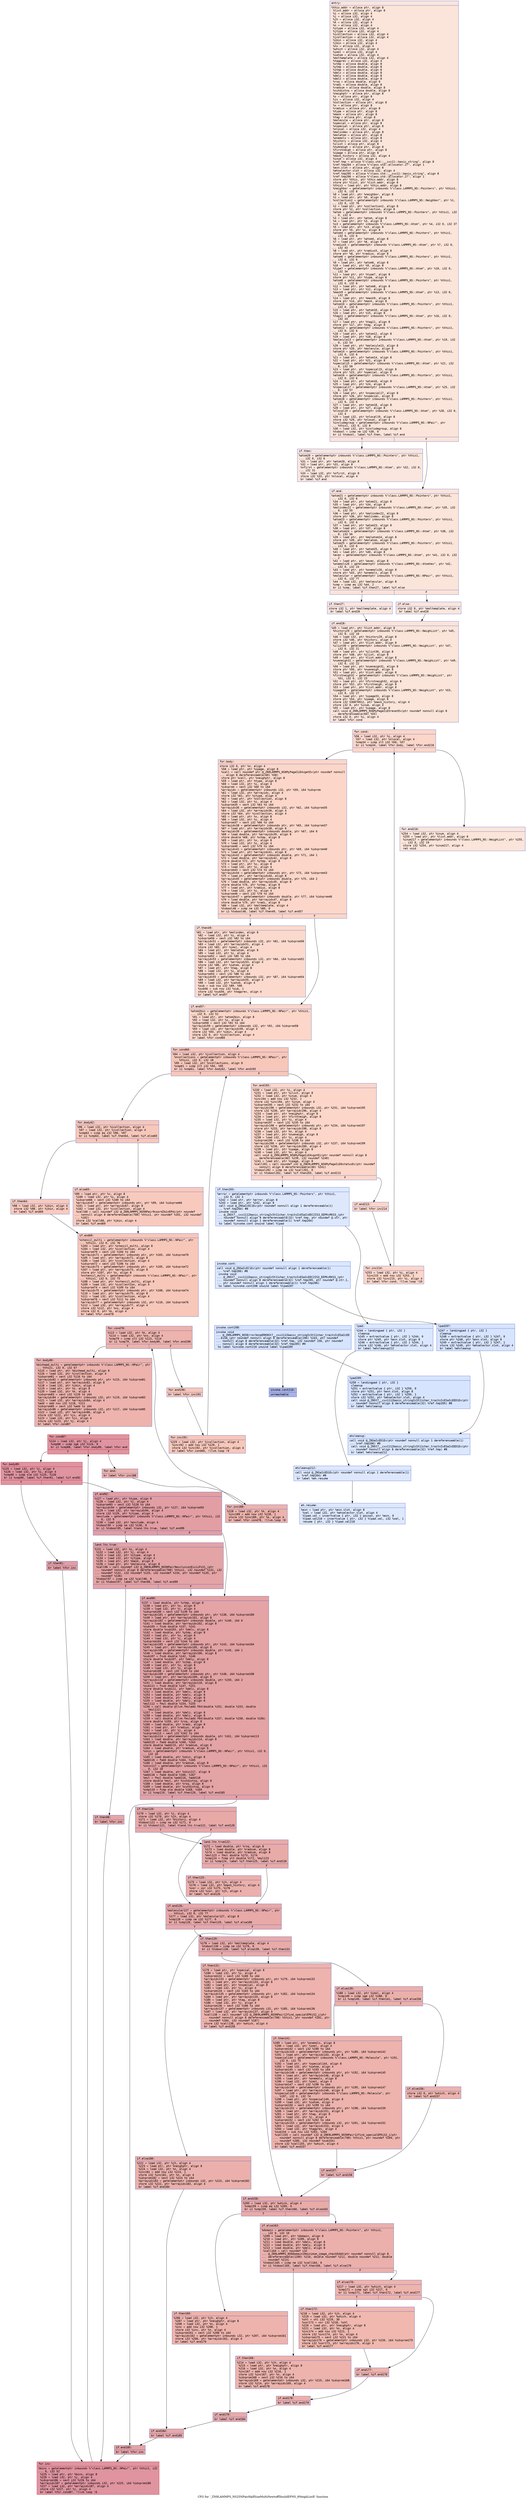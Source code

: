 digraph "CFG for '_ZN9LAMMPS_NS25NPairHalfSizeMultiNewtoff5buildEPNS_9NeighListE' function" {
	label="CFG for '_ZN9LAMMPS_NS25NPairHalfSizeMultiNewtoff5buildEPNS_9NeighListE' function";

	Node0x5555fb3c0ce0 [shape=record,color="#3d50c3ff", style=filled, fillcolor="#f5c1a970" fontname="Courier",label="{entry:\l|  %this.addr = alloca ptr, align 8\l  %list.addr = alloca ptr, align 8\l  %i = alloca i32, align 4\l  %j = alloca i32, align 4\l  %jh = alloca i32, align 4\l  %k = alloca i32, align 4\l  %n = alloca i32, align 4\l  %itype = alloca i32, align 4\l  %jtype = alloca i32, align 4\l  %icollection = alloca i32, align 4\l  %jcollection = alloca i32, align 4\l  %ibin = alloca i32, align 4\l  %jbin = alloca i32, align 4\l  %ns = alloca i32, align 4\l  %which = alloca i32, align 4\l  %imol = alloca i32, align 4\l  %iatom = alloca i32, align 4\l  %moltemplate = alloca i32, align 4\l  %tagprev = alloca i32, align 4\l  %xtmp = alloca double, align 8\l  %ytmp = alloca double, align 8\l  %ztmp = alloca double, align 8\l  %delx = alloca double, align 8\l  %dely = alloca double, align 8\l  %delz = alloca double, align 8\l  %rsq = alloca double, align 8\l  %radi = alloca double, align 8\l  %radsum = alloca double, align 8\l  %cutdistsq = alloca double, align 8\l  %neighptr = alloca ptr, align 8\l  %s = alloca ptr, align 8\l  %js = alloca i32, align 4\l  %collection = alloca ptr, align 8\l  %x = alloca ptr, align 8\l  %radius = alloca ptr, align 8\l  %type = alloca ptr, align 8\l  %mask = alloca ptr, align 8\l  %tag = alloca ptr, align 8\l  %molecule = alloca ptr, align 8\l  %special = alloca ptr, align 8\l  %nspecial = alloca ptr, align 8\l  %nlocal = alloca i32, align 4\l  %molindex = alloca ptr, align 8\l  %molatom = alloca ptr, align 8\l  %onemols = alloca ptr, align 8\l  %history = alloca i32, align 4\l  %ilist = alloca ptr, align 8\l  %numneigh = alloca ptr, align 8\l  %firstneigh = alloca ptr, align 8\l  %ipage = alloca ptr, align 8\l  %mask_history = alloca i32, align 4\l  %inum = alloca i32, align 4\l  %ref.tmp = alloca %\"class.std::__cxx11::basic_string\", align 8\l  %ref.tmp204 = alloca %\"class.std::allocator.27\", align 1\l  %exn.slot = alloca ptr, align 8\l  %ehselector.slot = alloca i32, align 4\l  %ref.tmp205 = alloca %\"class.std::__cxx11::basic_string\", align 8\l  %ref.tmp206 = alloca %\"class.std::allocator.27\", align 1\l  store ptr %this, ptr %this.addr, align 8\l  store ptr %list, ptr %list.addr, align 8\l  %this1 = load ptr, ptr %this.addr, align 8\l  %neighbor = getelementptr inbounds %\"class.LAMMPS_NS::Pointers\", ptr %this1,\l... i32 0, i32 8\l  %0 = load ptr, ptr %neighbor, align 8\l  %1 = load ptr, ptr %0, align 8\l  %collection2 = getelementptr inbounds %\"class.LAMMPS_NS::Neighbor\", ptr %1,\l... i32 0, i32 76\l  %2 = load ptr, ptr %collection2, align 8\l  store ptr %2, ptr %collection, align 8\l  %atom = getelementptr inbounds %\"class.LAMMPS_NS::Pointers\", ptr %this1, i32\l... 0, i32 6\l  %3 = load ptr, ptr %atom, align 8\l  %4 = load ptr, ptr %3, align 8\l  %x3 = getelementptr inbounds %\"class.LAMMPS_NS::Atom\", ptr %4, i32 0, i32 37\l  %5 = load ptr, ptr %x3, align 8\l  store ptr %5, ptr %x, align 8\l  %atom4 = getelementptr inbounds %\"class.LAMMPS_NS::Pointers\", ptr %this1,\l... i32 0, i32 6\l  %6 = load ptr, ptr %atom4, align 8\l  %7 = load ptr, ptr %6, align 8\l  %radius5 = getelementptr inbounds %\"class.LAMMPS_NS::Atom\", ptr %7, i32 0,\l... i32 43\l  %8 = load ptr, ptr %radius5, align 8\l  store ptr %8, ptr %radius, align 8\l  %atom6 = getelementptr inbounds %\"class.LAMMPS_NS::Pointers\", ptr %this1,\l... i32 0, i32 6\l  %9 = load ptr, ptr %atom6, align 8\l  %10 = load ptr, ptr %9, align 8\l  %type7 = getelementptr inbounds %\"class.LAMMPS_NS::Atom\", ptr %10, i32 0,\l... i32 34\l  %11 = load ptr, ptr %type7, align 8\l  store ptr %11, ptr %type, align 8\l  %atom8 = getelementptr inbounds %\"class.LAMMPS_NS::Pointers\", ptr %this1,\l... i32 0, i32 6\l  %12 = load ptr, ptr %atom8, align 8\l  %13 = load ptr, ptr %12, align 8\l  %mask9 = getelementptr inbounds %\"class.LAMMPS_NS::Atom\", ptr %13, i32 0,\l... i32 35\l  %14 = load ptr, ptr %mask9, align 8\l  store ptr %14, ptr %mask, align 8\l  %atom10 = getelementptr inbounds %\"class.LAMMPS_NS::Pointers\", ptr %this1,\l... i32 0, i32 6\l  %15 = load ptr, ptr %atom10, align 8\l  %16 = load ptr, ptr %15, align 8\l  %tag11 = getelementptr inbounds %\"class.LAMMPS_NS::Atom\", ptr %16, i32 0,\l... i32 33\l  %17 = load ptr, ptr %tag11, align 8\l  store ptr %17, ptr %tag, align 8\l  %atom12 = getelementptr inbounds %\"class.LAMMPS_NS::Pointers\", ptr %this1,\l... i32 0, i32 6\l  %18 = load ptr, ptr %atom12, align 8\l  %19 = load ptr, ptr %18, align 8\l  %molecule13 = getelementptr inbounds %\"class.LAMMPS_NS::Atom\", ptr %19, i32\l... 0, i32 54\l  %20 = load ptr, ptr %molecule13, align 8\l  store ptr %20, ptr %molecule, align 8\l  %atom14 = getelementptr inbounds %\"class.LAMMPS_NS::Pointers\", ptr %this1,\l... i32 0, i32 6\l  %21 = load ptr, ptr %atom14, align 8\l  %22 = load ptr, ptr %21, align 8\l  %special15 = getelementptr inbounds %\"class.LAMMPS_NS::Atom\", ptr %22, i32\l... 0, i32 58\l  %23 = load ptr, ptr %special15, align 8\l  store ptr %23, ptr %special, align 8\l  %atom16 = getelementptr inbounds %\"class.LAMMPS_NS::Pointers\", ptr %this1,\l... i32 0, i32 6\l  %24 = load ptr, ptr %atom16, align 8\l  %25 = load ptr, ptr %24, align 8\l  %nspecial17 = getelementptr inbounds %\"class.LAMMPS_NS::Atom\", ptr %25, i32\l... 0, i32 57\l  %26 = load ptr, ptr %nspecial17, align 8\l  store ptr %26, ptr %nspecial, align 8\l  %atom18 = getelementptr inbounds %\"class.LAMMPS_NS::Pointers\", ptr %this1,\l... i32 0, i32 6\l  %27 = load ptr, ptr %atom18, align 8\l  %28 = load ptr, ptr %27, align 8\l  %nlocal19 = getelementptr inbounds %\"class.LAMMPS_NS::Atom\", ptr %28, i32 0,\l... i32 4\l  %29 = load i32, ptr %nlocal19, align 8\l  store i32 %29, ptr %nlocal, align 4\l  %includegroup = getelementptr inbounds %\"class.LAMMPS_NS::NPair\", ptr\l... %this1, i32 0, i32 8\l  %30 = load i32, ptr %includegroup, align 8\l  %tobool = icmp ne i32 %30, 0\l  br i1 %tobool, label %if.then, label %if.end\l|{<s0>T|<s1>F}}"];
	Node0x5555fb3c0ce0:s0 -> Node0x5555fb3c7da0[tooltip="entry -> if.then\nProbability 62.50%" ];
	Node0x5555fb3c0ce0:s1 -> Node0x5555fb3c7e10[tooltip="entry -> if.end\nProbability 37.50%" ];
	Node0x5555fb3c7da0 [shape=record,color="#3d50c3ff", style=filled, fillcolor="#f3c7b170" fontname="Courier",label="{if.then:\l|  %atom20 = getelementptr inbounds %\"class.LAMMPS_NS::Pointers\", ptr %this1,\l... i32 0, i32 6\l  %31 = load ptr, ptr %atom20, align 8\l  %32 = load ptr, ptr %31, align 8\l  %nfirst = getelementptr inbounds %\"class.LAMMPS_NS::Atom\", ptr %32, i32 0,\l... i32 31\l  %33 = load i32, ptr %nfirst, align 8\l  store i32 %33, ptr %nlocal, align 4\l  br label %if.end\l}"];
	Node0x5555fb3c7da0 -> Node0x5555fb3c7e10[tooltip="if.then -> if.end\nProbability 100.00%" ];
	Node0x5555fb3c7e10 [shape=record,color="#3d50c3ff", style=filled, fillcolor="#f5c1a970" fontname="Courier",label="{if.end:\l|  %atom21 = getelementptr inbounds %\"class.LAMMPS_NS::Pointers\", ptr %this1,\l... i32 0, i32 6\l  %34 = load ptr, ptr %atom21, align 8\l  %35 = load ptr, ptr %34, align 8\l  %molindex22 = getelementptr inbounds %\"class.LAMMPS_NS::Atom\", ptr %35, i32\l... 0, i32 55\l  %36 = load ptr, ptr %molindex22, align 8\l  store ptr %36, ptr %molindex, align 8\l  %atom23 = getelementptr inbounds %\"class.LAMMPS_NS::Pointers\", ptr %this1,\l... i32 0, i32 6\l  %37 = load ptr, ptr %atom23, align 8\l  %38 = load ptr, ptr %37, align 8\l  %molatom24 = getelementptr inbounds %\"class.LAMMPS_NS::Atom\", ptr %38, i32\l... 0, i32 56\l  %39 = load ptr, ptr %molatom24, align 8\l  store ptr %39, ptr %molatom, align 8\l  %atom25 = getelementptr inbounds %\"class.LAMMPS_NS::Pointers\", ptr %this1,\l... i32 0, i32 6\l  %40 = load ptr, ptr %atom25, align 8\l  %41 = load ptr, ptr %40, align 8\l  %avec = getelementptr inbounds %\"class.LAMMPS_NS::Atom\", ptr %41, i32 0, i32\l... 2\l  %42 = load ptr, ptr %avec, align 8\l  %onemols26 = getelementptr inbounds %\"class.LAMMPS_NS::AtomVec\", ptr %42,\l... i32 0, i32 24\l  %43 = load ptr, ptr %onemols26, align 8\l  store ptr %43, ptr %onemols, align 8\l  %molecular = getelementptr inbounds %\"class.LAMMPS_NS::NPair\", ptr %this1,\l... i32 0, i32 77\l  %44 = load i32, ptr %molecular, align 8\l  %cmp = icmp eq i32 %44, 2\l  br i1 %cmp, label %if.then27, label %if.else\l|{<s0>T|<s1>F}}"];
	Node0x5555fb3c7e10:s0 -> Node0x5555fb3c3a20[tooltip="if.end -> if.then27\nProbability 50.00%" ];
	Node0x5555fb3c7e10:s1 -> Node0x5555fb3c3aa0[tooltip="if.end -> if.else\nProbability 50.00%" ];
	Node0x5555fb3c3a20 [shape=record,color="#3d50c3ff", style=filled, fillcolor="#f3c7b170" fontname="Courier",label="{if.then27:\l|  store i32 1, ptr %moltemplate, align 4\l  br label %if.end28\l}"];
	Node0x5555fb3c3a20 -> Node0x5555fb3c3c60[tooltip="if.then27 -> if.end28\nProbability 100.00%" ];
	Node0x5555fb3c3aa0 [shape=record,color="#3d50c3ff", style=filled, fillcolor="#f3c7b170" fontname="Courier",label="{if.else:\l|  store i32 0, ptr %moltemplate, align 4\l  br label %if.end28\l}"];
	Node0x5555fb3c3aa0 -> Node0x5555fb3c3c60[tooltip="if.else -> if.end28\nProbability 100.00%" ];
	Node0x5555fb3c3c60 [shape=record,color="#3d50c3ff", style=filled, fillcolor="#f5c1a970" fontname="Courier",label="{if.end28:\l|  %45 = load ptr, ptr %list.addr, align 8\l  %history29 = getelementptr inbounds %\"class.LAMMPS_NS::NeighList\", ptr %45,\l... i32 0, i32 10\l  %46 = load i32, ptr %history29, align 8\l  store i32 %46, ptr %history, align 4\l  %47 = load ptr, ptr %list.addr, align 8\l  %ilist30 = getelementptr inbounds %\"class.LAMMPS_NS::NeighList\", ptr %47,\l... i32 0, i32 21\l  %48 = load ptr, ptr %ilist30, align 8\l  store ptr %48, ptr %ilist, align 8\l  %49 = load ptr, ptr %list.addr, align 8\l  %numneigh31 = getelementptr inbounds %\"class.LAMMPS_NS::NeighList\", ptr %49,\l... i32 0, i32 22\l  %50 = load ptr, ptr %numneigh31, align 8\l  store ptr %50, ptr %numneigh, align 8\l  %51 = load ptr, ptr %list.addr, align 8\l  %firstneigh32 = getelementptr inbounds %\"class.LAMMPS_NS::NeighList\", ptr\l... %51, i32 0, i32 23\l  %52 = load ptr, ptr %firstneigh32, align 8\l  store ptr %52, ptr %firstneigh, align 8\l  %53 = load ptr, ptr %list.addr, align 8\l  %ipage33 = getelementptr inbounds %\"class.LAMMPS_NS::NeighList\", ptr %53,\l... i32 0, i32 27\l  %54 = load ptr, ptr %ipage33, align 8\l  store ptr %54, ptr %ipage, align 8\l  store i32 536870912, ptr %mask_history, align 4\l  store i32 0, ptr %inum, align 4\l  %55 = load ptr, ptr %ipage, align 8\l  call void @_ZN9LAMMPS_NS6MyPageIiE5resetEv(ptr noundef nonnull align 8\l... dereferenceable(60) %55)\l  store i32 0, ptr %i, align 4\l  br label %for.cond\l}"];
	Node0x5555fb3c3c60 -> Node0x5555fb3cbcb0[tooltip="if.end28 -> for.cond\nProbability 100.00%" ];
	Node0x5555fb3cbcb0 [shape=record,color="#3d50c3ff", style=filled, fillcolor="#f6a38570" fontname="Courier",label="{for.cond:\l|  %56 = load i32, ptr %i, align 4\l  %57 = load i32, ptr %nlocal, align 4\l  %cmp34 = icmp slt i32 %56, %57\l  br i1 %cmp34, label %for.body, label %for.end216\l|{<s0>T|<s1>F}}"];
	Node0x5555fb3cbcb0:s0 -> Node0x5555fb3cbf60[tooltip="for.cond -> for.body\nProbability 96.88%" ];
	Node0x5555fb3cbcb0:s1 -> Node0x5555fb3cbfe0[tooltip="for.cond -> for.end216\nProbability 3.12%" ];
	Node0x5555fb3cbf60 [shape=record,color="#3d50c3ff", style=filled, fillcolor="#f6a38570" fontname="Courier",label="{for.body:\l|  store i32 0, ptr %n, align 4\l  %58 = load ptr, ptr %ipage, align 8\l  %call = call noundef ptr @_ZN9LAMMPS_NS6MyPageIiE4vgetEv(ptr noundef nonnull\l... align 8 dereferenceable(60) %58)\l  store ptr %call, ptr %neighptr, align 8\l  %59 = load ptr, ptr %type, align 8\l  %60 = load i32, ptr %i, align 4\l  %idxprom = sext i32 %60 to i64\l  %arrayidx = getelementptr inbounds i32, ptr %59, i64 %idxprom\l  %61 = load i32, ptr %arrayidx, align 4\l  store i32 %61, ptr %itype, align 4\l  %62 = load ptr, ptr %collection, align 8\l  %63 = load i32, ptr %i, align 4\l  %idxprom35 = sext i32 %63 to i64\l  %arrayidx36 = getelementptr inbounds i32, ptr %62, i64 %idxprom35\l  %64 = load i32, ptr %arrayidx36, align 4\l  store i32 %64, ptr %icollection, align 4\l  %65 = load ptr, ptr %x, align 8\l  %66 = load i32, ptr %i, align 4\l  %idxprom37 = sext i32 %66 to i64\l  %arrayidx38 = getelementptr inbounds ptr, ptr %65, i64 %idxprom37\l  %67 = load ptr, ptr %arrayidx38, align 8\l  %arrayidx39 = getelementptr inbounds double, ptr %67, i64 0\l  %68 = load double, ptr %arrayidx39, align 8\l  store double %68, ptr %xtmp, align 8\l  %69 = load ptr, ptr %x, align 8\l  %70 = load i32, ptr %i, align 4\l  %idxprom40 = sext i32 %70 to i64\l  %arrayidx41 = getelementptr inbounds ptr, ptr %69, i64 %idxprom40\l  %71 = load ptr, ptr %arrayidx41, align 8\l  %arrayidx42 = getelementptr inbounds double, ptr %71, i64 1\l  %72 = load double, ptr %arrayidx42, align 8\l  store double %72, ptr %ytmp, align 8\l  %73 = load ptr, ptr %x, align 8\l  %74 = load i32, ptr %i, align 4\l  %idxprom43 = sext i32 %74 to i64\l  %arrayidx44 = getelementptr inbounds ptr, ptr %73, i64 %idxprom43\l  %75 = load ptr, ptr %arrayidx44, align 8\l  %arrayidx45 = getelementptr inbounds double, ptr %75, i64 2\l  %76 = load double, ptr %arrayidx45, align 8\l  store double %76, ptr %ztmp, align 8\l  %77 = load ptr, ptr %radius, align 8\l  %78 = load i32, ptr %i, align 4\l  %idxprom46 = sext i32 %78 to i64\l  %arrayidx47 = getelementptr inbounds double, ptr %77, i64 %idxprom46\l  %79 = load double, ptr %arrayidx47, align 8\l  store double %79, ptr %radi, align 8\l  %80 = load i32, ptr %moltemplate, align 4\l  %tobool48 = icmp ne i32 %80, 0\l  br i1 %tobool48, label %if.then49, label %if.end57\l|{<s0>T|<s1>F}}"];
	Node0x5555fb3cbf60:s0 -> Node0x5555fb3cdfd0[tooltip="for.body -> if.then49\nProbability 62.50%" ];
	Node0x5555fb3cbf60:s1 -> Node0x5555fb3ce0b0[tooltip="for.body -> if.end57\nProbability 37.50%" ];
	Node0x5555fb3cdfd0 [shape=record,color="#3d50c3ff", style=filled, fillcolor="#f7ac8e70" fontname="Courier",label="{if.then49:\l|  %81 = load ptr, ptr %molindex, align 8\l  %82 = load i32, ptr %i, align 4\l  %idxprom50 = sext i32 %82 to i64\l  %arrayidx51 = getelementptr inbounds i32, ptr %81, i64 %idxprom50\l  %83 = load i32, ptr %arrayidx51, align 4\l  store i32 %83, ptr %imol, align 4\l  %84 = load ptr, ptr %molatom, align 8\l  %85 = load i32, ptr %i, align 4\l  %idxprom52 = sext i32 %85 to i64\l  %arrayidx53 = getelementptr inbounds i32, ptr %84, i64 %idxprom52\l  %86 = load i32, ptr %arrayidx53, align 4\l  store i32 %86, ptr %iatom, align 4\l  %87 = load ptr, ptr %tag, align 8\l  %88 = load i32, ptr %i, align 4\l  %idxprom54 = sext i32 %88 to i64\l  %arrayidx55 = getelementptr inbounds i32, ptr %87, i64 %idxprom54\l  %89 = load i32, ptr %arrayidx55, align 4\l  %90 = load i32, ptr %iatom, align 4\l  %sub = sub nsw i32 %89, %90\l  %sub56 = sub nsw i32 %sub, 1\l  store i32 %sub56, ptr %tagprev, align 4\l  br label %if.end57\l}"];
	Node0x5555fb3cdfd0 -> Node0x5555fb3ce0b0[tooltip="if.then49 -> if.end57\nProbability 100.00%" ];
	Node0x5555fb3ce0b0 [shape=record,color="#3d50c3ff", style=filled, fillcolor="#f6a38570" fontname="Courier",label="{if.end57:\l|  %atom2bin = getelementptr inbounds %\"class.LAMMPS_NS::NPair\", ptr %this1,\l... i32 0, i32 51\l  %91 = load ptr, ptr %atom2bin, align 8\l  %92 = load i32, ptr %i, align 4\l  %idxprom58 = sext i32 %92 to i64\l  %arrayidx59 = getelementptr inbounds i32, ptr %91, i64 %idxprom58\l  %93 = load i32, ptr %arrayidx59, align 4\l  store i32 %93, ptr %ibin, align 4\l  store i32 0, ptr %jcollection, align 4\l  br label %for.cond60\l}"];
	Node0x5555fb3ce0b0 -> Node0x5555fb3cf490[tooltip="if.end57 -> for.cond60\nProbability 100.00%" ];
	Node0x5555fb3cf490 [shape=record,color="#3d50c3ff", style=filled, fillcolor="#ec7f6370" fontname="Courier",label="{for.cond60:\l|  %94 = load i32, ptr %jcollection, align 4\l  %ncollections = getelementptr inbounds %\"class.LAMMPS_NS::NPair\", ptr\l... %this1, i32 0, i32 18\l  %95 = load i32, ptr %ncollections, align 8\l  %cmp61 = icmp slt i32 %94, %95\l  br i1 %cmp61, label %for.body62, label %for.end193\l|{<s0>T|<s1>F}}"];
	Node0x5555fb3cf490:s0 -> Node0x5555fb3ca6a0[tooltip="for.cond60 -> for.body62\nProbability 96.88%" ];
	Node0x5555fb3cf490:s1 -> Node0x5555fb3ca720[tooltip="for.cond60 -> for.end193\nProbability 3.12%" ];
	Node0x5555fb3ca6a0 [shape=record,color="#3d50c3ff", style=filled, fillcolor="#ec7f6370" fontname="Courier",label="{for.body62:\l|  %96 = load i32, ptr %icollection, align 4\l  %97 = load i32, ptr %jcollection, align 4\l  %cmp63 = icmp eq i32 %96, %97\l  br i1 %cmp63, label %if.then64, label %if.else65\l|{<s0>T|<s1>F}}"];
	Node0x5555fb3ca6a0:s0 -> Node0x5555fb3caa00[tooltip="for.body62 -> if.then64\nProbability 50.00%" ];
	Node0x5555fb3ca6a0:s1 -> Node0x5555fb3caa80[tooltip="for.body62 -> if.else65\nProbability 50.00%" ];
	Node0x5555fb3caa00 [shape=record,color="#3d50c3ff", style=filled, fillcolor="#ef886b70" fontname="Courier",label="{if.then64:\l|  %98 = load i32, ptr %ibin, align 4\l  store i32 %98, ptr %jbin, align 4\l  br label %if.end69\l}"];
	Node0x5555fb3caa00 -> Node0x5555fb3cad30[tooltip="if.then64 -> if.end69\nProbability 100.00%" ];
	Node0x5555fb3caa80 [shape=record,color="#3d50c3ff", style=filled, fillcolor="#ef886b70" fontname="Courier",label="{if.else65:\l|  %99 = load ptr, ptr %x, align 8\l  %100 = load i32, ptr %i, align 4\l  %idxprom66 = sext i32 %100 to i64\l  %arrayidx67 = getelementptr inbounds ptr, ptr %99, i64 %idxprom66\l  %101 = load ptr, ptr %arrayidx67, align 8\l  %102 = load i32, ptr %jcollection, align 4\l  %call68 = call noundef i32 @_ZN9LAMMPS_NS5NPair9coord2binEPdi(ptr noundef\l... nonnull align 8 dereferenceable(708) %this1, ptr noundef %101, i32 noundef\l... %102)\l  store i32 %call68, ptr %jbin, align 4\l  br label %if.end69\l}"];
	Node0x5555fb3caa80 -> Node0x5555fb3cad30[tooltip="if.else65 -> if.end69\nProbability 100.00%" ];
	Node0x5555fb3cad30 [shape=record,color="#3d50c3ff", style=filled, fillcolor="#ec7f6370" fontname="Courier",label="{if.end69:\l|  %stencil_multi = getelementptr inbounds %\"class.LAMMPS_NS::NPair\", ptr\l... %this1, i32 0, i32 76\l  %103 = load ptr, ptr %stencil_multi, align 8\l  %104 = load i32, ptr %icollection, align 4\l  %idxprom70 = sext i32 %104 to i64\l  %arrayidx71 = getelementptr inbounds ptr, ptr %103, i64 %idxprom70\l  %105 = load ptr, ptr %arrayidx71, align 8\l  %106 = load i32, ptr %jcollection, align 4\l  %idxprom72 = sext i32 %106 to i64\l  %arrayidx73 = getelementptr inbounds ptr, ptr %105, i64 %idxprom72\l  %107 = load ptr, ptr %arrayidx73, align 8\l  store ptr %107, ptr %s, align 8\l  %nstencil_multi = getelementptr inbounds %\"class.LAMMPS_NS::NPair\", ptr\l... %this1, i32 0, i32 75\l  %108 = load ptr, ptr %nstencil_multi, align 8\l  %109 = load i32, ptr %icollection, align 4\l  %idxprom74 = sext i32 %109 to i64\l  %arrayidx75 = getelementptr inbounds ptr, ptr %108, i64 %idxprom74\l  %110 = load ptr, ptr %arrayidx75, align 8\l  %111 = load i32, ptr %jcollection, align 4\l  %idxprom76 = sext i32 %111 to i64\l  %arrayidx77 = getelementptr inbounds i32, ptr %110, i64 %idxprom76\l  %112 = load i32, ptr %arrayidx77, align 4\l  store i32 %112, ptr %ns, align 4\l  store i32 0, ptr %k, align 4\l  br label %for.cond78\l}"];
	Node0x5555fb3cad30 -> Node0x5555fb3d1c40[tooltip="if.end69 -> for.cond78\nProbability 100.00%" ];
	Node0x5555fb3d1c40 [shape=record,color="#3d50c3ff", style=filled, fillcolor="#d6524470" fontname="Courier",label="{for.cond78:\l|  %113 = load i32, ptr %k, align 4\l  %114 = load i32, ptr %ns, align 4\l  %cmp79 = icmp slt i32 %113, %114\l  br i1 %cmp79, label %for.body80, label %for.end190\l|{<s0>T|<s1>F}}"];
	Node0x5555fb3d1c40:s0 -> Node0x5555fb3d1ec0[tooltip="for.cond78 -> for.body80\nProbability 96.88%" ];
	Node0x5555fb3d1c40:s1 -> Node0x5555fb3d1f40[tooltip="for.cond78 -> for.end190\nProbability 3.12%" ];
	Node0x5555fb3d1ec0 [shape=record,color="#3d50c3ff", style=filled, fillcolor="#d6524470" fontname="Courier",label="{for.body80:\l|  %binhead_multi = getelementptr inbounds %\"class.LAMMPS_NS::NPair\", ptr\l... %this1, i32 0, i32 67\l  %115 = load ptr, ptr %binhead_multi, align 8\l  %116 = load i32, ptr %jcollection, align 4\l  %idxprom81 = sext i32 %116 to i64\l  %arrayidx82 = getelementptr inbounds ptr, ptr %115, i64 %idxprom81\l  %117 = load ptr, ptr %arrayidx82, align 8\l  %118 = load i32, ptr %jbin, align 4\l  %119 = load ptr, ptr %s, align 8\l  %120 = load i32, ptr %k, align 4\l  %idxprom83 = sext i32 %120 to i64\l  %arrayidx84 = getelementptr inbounds i32, ptr %119, i64 %idxprom83\l  %121 = load i32, ptr %arrayidx84, align 4\l  %add = add nsw i32 %118, %121\l  %idxprom85 = sext i32 %add to i64\l  %arrayidx86 = getelementptr inbounds i32, ptr %117, i64 %idxprom85\l  %122 = load i32, ptr %arrayidx86, align 4\l  store i32 %122, ptr %js, align 4\l  %123 = load i32, ptr %js, align 4\l  store i32 %123, ptr %j, align 4\l  br label %for.cond87\l}"];
	Node0x5555fb3d1ec0 -> Node0x5555fb3d2cb0[tooltip="for.body80 -> for.cond87\nProbability 100.00%" ];
	Node0x5555fb3d2cb0 [shape=record,color="#b70d28ff", style=filled, fillcolor="#b70d2870" fontname="Courier",label="{for.cond87:\l|  %124 = load i32, ptr %j, align 4\l  %cmp88 = icmp sge i32 %124, 0\l  br i1 %cmp88, label %for.body89, label %for.end\l|{<s0>T|<s1>F}}"];
	Node0x5555fb3d2cb0:s0 -> Node0x5555fb3c6bc0[tooltip="for.cond87 -> for.body89\nProbability 96.88%" ];
	Node0x5555fb3d2cb0:s1 -> Node0x5555fb3c6c40[tooltip="for.cond87 -> for.end\nProbability 3.12%" ];
	Node0x5555fb3c6bc0 [shape=record,color="#b70d28ff", style=filled, fillcolor="#b70d2870" fontname="Courier",label="{for.body89:\l|  %125 = load i32, ptr %j, align 4\l  %126 = load i32, ptr %i, align 4\l  %cmp90 = icmp sle i32 %125, %126\l  br i1 %cmp90, label %if.then91, label %if.end92\l|{<s0>T|<s1>F}}"];
	Node0x5555fb3c6bc0:s0 -> Node0x5555fb3c6f70[tooltip="for.body89 -> if.then91\nProbability 50.00%" ];
	Node0x5555fb3c6bc0:s1 -> Node0x5555fb3c6ff0[tooltip="for.body89 -> if.end92\nProbability 50.00%" ];
	Node0x5555fb3c6f70 [shape=record,color="#3d50c3ff", style=filled, fillcolor="#be242e70" fontname="Courier",label="{if.then91:\l|  br label %for.inc\l}"];
	Node0x5555fb3c6f70 -> Node0x5555fb3c7180[tooltip="if.then91 -> for.inc\nProbability 100.00%" ];
	Node0x5555fb3c6ff0 [shape=record,color="#3d50c3ff", style=filled, fillcolor="#be242e70" fontname="Courier",label="{if.end92:\l|  %127 = load ptr, ptr %type, align 8\l  %128 = load i32, ptr %j, align 4\l  %idxprom93 = sext i32 %128 to i64\l  %arrayidx94 = getelementptr inbounds i32, ptr %127, i64 %idxprom93\l  %129 = load i32, ptr %arrayidx94, align 4\l  store i32 %129, ptr %jtype, align 4\l  %exclude = getelementptr inbounds %\"class.LAMMPS_NS::NPair\", ptr %this1, i32\l... 0, i32 9\l  %130 = load i32, ptr %exclude, align 4\l  %tobool95 = icmp ne i32 %130, 0\l  br i1 %tobool95, label %land.lhs.true, label %if.end99\l|{<s0>T|<s1>F}}"];
	Node0x5555fb3c6ff0:s0 -> Node0x5555fb3c7840[tooltip="if.end92 -> land.lhs.true\nProbability 62.50%" ];
	Node0x5555fb3c6ff0:s1 -> Node0x5555fb3c78c0[tooltip="if.end92 -> if.end99\nProbability 37.50%" ];
	Node0x5555fb3c7840 [shape=record,color="#3d50c3ff", style=filled, fillcolor="#c32e3170" fontname="Courier",label="{land.lhs.true:\l|  %131 = load i32, ptr %i, align 4\l  %132 = load i32, ptr %j, align 4\l  %133 = load i32, ptr %itype, align 4\l  %134 = load i32, ptr %jtype, align 4\l  %135 = load ptr, ptr %mask, align 8\l  %136 = load ptr, ptr %molecule, align 8\l  %call96 = call noundef i32 @_ZNK9LAMMPS_NS5NPair9exclusionEiiiiPiS1_(ptr\l... noundef nonnull align 8 dereferenceable(708) %this1, i32 noundef %131, i32\l... noundef %132, i32 noundef %133, i32 noundef %134, ptr noundef %135, ptr\l... noundef %136)\l  %tobool97 = icmp ne i32 %call96, 0\l  br i1 %tobool97, label %if.then98, label %if.end99\l|{<s0>T|<s1>F}}"];
	Node0x5555fb3c7840:s0 -> Node0x5555fb3d53a0[tooltip="land.lhs.true -> if.then98\nProbability 62.50%" ];
	Node0x5555fb3c7840:s1 -> Node0x5555fb3c78c0[tooltip="land.lhs.true -> if.end99\nProbability 37.50%" ];
	Node0x5555fb3d53a0 [shape=record,color="#3d50c3ff", style=filled, fillcolor="#c5333470" fontname="Courier",label="{if.then98:\l|  br label %for.inc\l}"];
	Node0x5555fb3d53a0 -> Node0x5555fb3c7180[tooltip="if.then98 -> for.inc\nProbability 100.00%" ];
	Node0x5555fb3c78c0 [shape=record,color="#3d50c3ff", style=filled, fillcolor="#c32e3170" fontname="Courier",label="{if.end99:\l|  %137 = load double, ptr %xtmp, align 8\l  %138 = load ptr, ptr %x, align 8\l  %139 = load i32, ptr %j, align 4\l  %idxprom100 = sext i32 %139 to i64\l  %arrayidx101 = getelementptr inbounds ptr, ptr %138, i64 %idxprom100\l  %140 = load ptr, ptr %arrayidx101, align 8\l  %arrayidx102 = getelementptr inbounds double, ptr %140, i64 0\l  %141 = load double, ptr %arrayidx102, align 8\l  %sub103 = fsub double %137, %141\l  store double %sub103, ptr %delx, align 8\l  %142 = load double, ptr %ytmp, align 8\l  %143 = load ptr, ptr %x, align 8\l  %144 = load i32, ptr %j, align 4\l  %idxprom104 = sext i32 %144 to i64\l  %arrayidx105 = getelementptr inbounds ptr, ptr %143, i64 %idxprom104\l  %145 = load ptr, ptr %arrayidx105, align 8\l  %arrayidx106 = getelementptr inbounds double, ptr %145, i64 1\l  %146 = load double, ptr %arrayidx106, align 8\l  %sub107 = fsub double %142, %146\l  store double %sub107, ptr %dely, align 8\l  %147 = load double, ptr %ztmp, align 8\l  %148 = load ptr, ptr %x, align 8\l  %149 = load i32, ptr %j, align 4\l  %idxprom108 = sext i32 %149 to i64\l  %arrayidx109 = getelementptr inbounds ptr, ptr %148, i64 %idxprom108\l  %150 = load ptr, ptr %arrayidx109, align 8\l  %arrayidx110 = getelementptr inbounds double, ptr %150, i64 2\l  %151 = load double, ptr %arrayidx110, align 8\l  %sub111 = fsub double %147, %151\l  store double %sub111, ptr %delz, align 8\l  %152 = load double, ptr %delx, align 8\l  %153 = load double, ptr %delx, align 8\l  %154 = load double, ptr %dely, align 8\l  %155 = load double, ptr %dely, align 8\l  %mul112 = fmul double %154, %155\l  %156 = call double @llvm.fmuladd.f64(double %152, double %153, double\l... %mul112)\l  %157 = load double, ptr %delz, align 8\l  %158 = load double, ptr %delz, align 8\l  %159 = call double @llvm.fmuladd.f64(double %157, double %158, double %156)\l  store double %159, ptr %rsq, align 8\l  %160 = load double, ptr %radi, align 8\l  %161 = load ptr, ptr %radius, align 8\l  %162 = load i32, ptr %j, align 4\l  %idxprom113 = sext i32 %162 to i64\l  %arrayidx114 = getelementptr inbounds double, ptr %161, i64 %idxprom113\l  %163 = load double, ptr %arrayidx114, align 8\l  %add115 = fadd double %160, %163\l  store double %add115, ptr %radsum, align 8\l  %164 = load double, ptr %radsum, align 8\l  %skin = getelementptr inbounds %\"class.LAMMPS_NS::NPair\", ptr %this1, i32 0,\l... i32 10\l  %165 = load double, ptr %skin, align 8\l  %add116 = fadd double %164, %165\l  %166 = load double, ptr %radsum, align 8\l  %skin117 = getelementptr inbounds %\"class.LAMMPS_NS::NPair\", ptr %this1, i32\l... 0, i32 10\l  %167 = load double, ptr %skin117, align 8\l  %add118 = fadd double %166, %167\l  %mul = fmul double %add116, %add118\l  store double %mul, ptr %cutdistsq, align 8\l  %168 = load double, ptr %rsq, align 8\l  %169 = load double, ptr %cutdistsq, align 8\l  %cmp119 = fcmp ole double %168, %169\l  br i1 %cmp119, label %if.then120, label %if.end185\l|{<s0>T|<s1>F}}"];
	Node0x5555fb3c78c0:s0 -> Node0x5555fb3d8620[tooltip="if.end99 -> if.then120\nProbability 50.00%" ];
	Node0x5555fb3c78c0:s1 -> Node0x5555fb3d86a0[tooltip="if.end99 -> if.end185\nProbability 50.00%" ];
	Node0x5555fb3d8620 [shape=record,color="#3d50c3ff", style=filled, fillcolor="#ca3b3770" fontname="Courier",label="{if.then120:\l|  %170 = load i32, ptr %j, align 4\l  store i32 %170, ptr %jh, align 4\l  %171 = load i32, ptr %history, align 4\l  %tobool121 = icmp ne i32 %171, 0\l  br i1 %tobool121, label %land.lhs.true122, label %if.end126\l|{<s0>T|<s1>F}}"];
	Node0x5555fb3d8620:s0 -> Node0x5555fb3d8ac0[tooltip="if.then120 -> land.lhs.true122\nProbability 62.50%" ];
	Node0x5555fb3d8620:s1 -> Node0x5555fb3d8b60[tooltip="if.then120 -> if.end126\nProbability 37.50%" ];
	Node0x5555fb3d8ac0 [shape=record,color="#3d50c3ff", style=filled, fillcolor="#cc403a70" fontname="Courier",label="{land.lhs.true122:\l|  %172 = load double, ptr %rsq, align 8\l  %173 = load double, ptr %radsum, align 8\l  %174 = load double, ptr %radsum, align 8\l  %mul123 = fmul double %173, %174\l  %cmp124 = fcmp olt double %172, %mul123\l  br i1 %cmp124, label %if.then125, label %if.end126\l|{<s0>T|<s1>F}}"];
	Node0x5555fb3d8ac0:s0 -> Node0x5555fb3d8fe0[tooltip="land.lhs.true122 -> if.then125\nProbability 50.00%" ];
	Node0x5555fb3d8ac0:s1 -> Node0x5555fb3d8b60[tooltip="land.lhs.true122 -> if.end126\nProbability 50.00%" ];
	Node0x5555fb3d8fe0 [shape=record,color="#3d50c3ff", style=filled, fillcolor="#d24b4070" fontname="Courier",label="{if.then125:\l|  %175 = load i32, ptr %jh, align 4\l  %176 = load i32, ptr %mask_history, align 4\l  %xor = xor i32 %175, %176\l  store i32 %xor, ptr %jh, align 4\l  br label %if.end126\l}"];
	Node0x5555fb3d8fe0 -> Node0x5555fb3d8b60[tooltip="if.then125 -> if.end126\nProbability 100.00%" ];
	Node0x5555fb3d8b60 [shape=record,color="#3d50c3ff", style=filled, fillcolor="#ca3b3770" fontname="Courier",label="{if.end126:\l|  %molecular127 = getelementptr inbounds %\"class.LAMMPS_NS::NPair\", ptr\l... %this1, i32 0, i32 77\l  %177 = load i32, ptr %molecular127, align 8\l  %cmp128 = icmp ne i32 %177, 0\l  br i1 %cmp128, label %if.then129, label %if.else180\l|{<s0>T|<s1>F}}"];
	Node0x5555fb3d8b60:s0 -> Node0x5555fb3d9590[tooltip="if.end126 -> if.then129\nProbability 62.50%" ];
	Node0x5555fb3d8b60:s1 -> Node0x5555fb3d9610[tooltip="if.end126 -> if.else180\nProbability 37.50%" ];
	Node0x5555fb3d9590 [shape=record,color="#3d50c3ff", style=filled, fillcolor="#cc403a70" fontname="Courier",label="{if.then129:\l|  %178 = load i32, ptr %moltemplate, align 4\l  %tobool130 = icmp ne i32 %178, 0\l  br i1 %tobool130, label %if.else139, label %if.then131\l|{<s0>T|<s1>F}}"];
	Node0x5555fb3d9590:s0 -> Node0x5555fb3d9880[tooltip="if.then129 -> if.else139\nProbability 62.50%" ];
	Node0x5555fb3d9590:s1 -> Node0x5555fb3d9900[tooltip="if.then129 -> if.then131\nProbability 37.50%" ];
	Node0x5555fb3d9900 [shape=record,color="#3d50c3ff", style=filled, fillcolor="#d6524470" fontname="Courier",label="{if.then131:\l|  %179 = load ptr, ptr %special, align 8\l  %180 = load i32, ptr %i, align 4\l  %idxprom132 = sext i32 %180 to i64\l  %arrayidx133 = getelementptr inbounds ptr, ptr %179, i64 %idxprom132\l  %181 = load ptr, ptr %arrayidx133, align 8\l  %182 = load ptr, ptr %nspecial, align 8\l  %183 = load i32, ptr %i, align 4\l  %idxprom134 = sext i32 %183 to i64\l  %arrayidx135 = getelementptr inbounds ptr, ptr %182, i64 %idxprom134\l  %184 = load ptr, ptr %arrayidx135, align 8\l  %185 = load ptr, ptr %tag, align 8\l  %186 = load i32, ptr %j, align 4\l  %idxprom136 = sext i32 %186 to i64\l  %arrayidx137 = getelementptr inbounds i32, ptr %185, i64 %idxprom136\l  %187 = load i32, ptr %arrayidx137, align 4\l  %call138 = call noundef i32 @_ZNK9LAMMPS_NS5NPair12find_specialEPKiS2_i(ptr\l... noundef nonnull align 8 dereferenceable(708) %this1, ptr noundef %181, ptr\l... noundef %184, i32 noundef %187)\l  store i32 %call138, ptr %which, align 4\l  br label %if.end158\l}"];
	Node0x5555fb3d9900 -> Node0x5555fb3da640[tooltip="if.then131 -> if.end158\nProbability 100.00%" ];
	Node0x5555fb3d9880 [shape=record,color="#3d50c3ff", style=filled, fillcolor="#d24b4070" fontname="Courier",label="{if.else139:\l|  %188 = load i32, ptr %imol, align 4\l  %cmp140 = icmp sge i32 %188, 0\l  br i1 %cmp140, label %if.then141, label %if.else156\l|{<s0>T|<s1>F}}"];
	Node0x5555fb3d9880:s0 -> Node0x5555fb3da870[tooltip="if.else139 -> if.then141\nProbability 50.00%" ];
	Node0x5555fb3d9880:s1 -> Node0x5555fb3da8f0[tooltip="if.else139 -> if.else156\nProbability 50.00%" ];
	Node0x5555fb3da870 [shape=record,color="#3d50c3ff", style=filled, fillcolor="#d6524470" fontname="Courier",label="{if.then141:\l|  %189 = load ptr, ptr %onemols, align 8\l  %190 = load i32, ptr %imol, align 4\l  %idxprom142 = sext i32 %190 to i64\l  %arrayidx143 = getelementptr inbounds ptr, ptr %189, i64 %idxprom142\l  %191 = load ptr, ptr %arrayidx143, align 8\l  %special144 = getelementptr inbounds %\"class.LAMMPS_NS::Molecule\", ptr %191,\l... i32 0, i32 75\l  %192 = load ptr, ptr %special144, align 8\l  %193 = load i32, ptr %iatom, align 4\l  %idxprom145 = sext i32 %193 to i64\l  %arrayidx146 = getelementptr inbounds ptr, ptr %192, i64 %idxprom145\l  %194 = load ptr, ptr %arrayidx146, align 8\l  %195 = load ptr, ptr %onemols, align 8\l  %196 = load i32, ptr %imol, align 4\l  %idxprom147 = sext i32 %196 to i64\l  %arrayidx148 = getelementptr inbounds ptr, ptr %195, i64 %idxprom147\l  %197 = load ptr, ptr %arrayidx148, align 8\l  %nspecial149 = getelementptr inbounds %\"class.LAMMPS_NS::Molecule\", ptr\l... %197, i32 0, i32 74\l  %198 = load ptr, ptr %nspecial149, align 8\l  %199 = load i32, ptr %iatom, align 4\l  %idxprom150 = sext i32 %199 to i64\l  %arrayidx151 = getelementptr inbounds ptr, ptr %198, i64 %idxprom150\l  %200 = load ptr, ptr %arrayidx151, align 8\l  %201 = load ptr, ptr %tag, align 8\l  %202 = load i32, ptr %j, align 4\l  %idxprom152 = sext i32 %202 to i64\l  %arrayidx153 = getelementptr inbounds i32, ptr %201, i64 %idxprom152\l  %203 = load i32, ptr %arrayidx153, align 4\l  %204 = load i32, ptr %tagprev, align 4\l  %sub154 = sub nsw i32 %203, %204\l  %call155 = call noundef i32 @_ZNK9LAMMPS_NS5NPair12find_specialEPKiS2_i(ptr\l... noundef nonnull align 8 dereferenceable(708) %this1, ptr noundef %194, ptr\l... noundef %200, i32 noundef %sub154)\l  store i32 %call155, ptr %which, align 4\l  br label %if.end157\l}"];
	Node0x5555fb3da870 -> Node0x5555fb3dcf20[tooltip="if.then141 -> if.end157\nProbability 100.00%" ];
	Node0x5555fb3da8f0 [shape=record,color="#3d50c3ff", style=filled, fillcolor="#d6524470" fontname="Courier",label="{if.else156:\l|  store i32 0, ptr %which, align 4\l  br label %if.end157\l}"];
	Node0x5555fb3da8f0 -> Node0x5555fb3dcf20[tooltip="if.else156 -> if.end157\nProbability 100.00%" ];
	Node0x5555fb3dcf20 [shape=record,color="#3d50c3ff", style=filled, fillcolor="#d24b4070" fontname="Courier",label="{if.end157:\l|  br label %if.end158\l}"];
	Node0x5555fb3dcf20 -> Node0x5555fb3da640[tooltip="if.end157 -> if.end158\nProbability 100.00%" ];
	Node0x5555fb3da640 [shape=record,color="#3d50c3ff", style=filled, fillcolor="#cc403a70" fontname="Courier",label="{if.end158:\l|  %205 = load i32, ptr %which, align 4\l  %cmp159 = icmp eq i32 %205, 0\l  br i1 %cmp159, label %if.then160, label %if.else163\l|{<s0>T|<s1>F}}"];
	Node0x5555fb3da640:s0 -> Node0x5555fb3dd270[tooltip="if.end158 -> if.then160\nProbability 37.50%" ];
	Node0x5555fb3da640:s1 -> Node0x5555fb3dd2f0[tooltip="if.end158 -> if.else163\nProbability 62.50%" ];
	Node0x5555fb3dd270 [shape=record,color="#3d50c3ff", style=filled, fillcolor="#d6524470" fontname="Courier",label="{if.then160:\l|  %206 = load i32, ptr %jh, align 4\l  %207 = load ptr, ptr %neighptr, align 8\l  %208 = load i32, ptr %n, align 4\l  %inc = add nsw i32 %208, 1\l  store i32 %inc, ptr %n, align 4\l  %idxprom161 = sext i32 %208 to i64\l  %arrayidx162 = getelementptr inbounds i32, ptr %207, i64 %idxprom161\l  store i32 %206, ptr %arrayidx162, align 4\l  br label %if.end179\l}"];
	Node0x5555fb3dd270 -> Node0x5555fb3dd900[tooltip="if.then160 -> if.end179\nProbability 100.00%" ];
	Node0x5555fb3dd2f0 [shape=record,color="#3d50c3ff", style=filled, fillcolor="#d24b4070" fontname="Courier",label="{if.else163:\l|  %domain = getelementptr inbounds %\"class.LAMMPS_NS::Pointers\", ptr %this1,\l... i32 0, i32 10\l  %209 = load ptr, ptr %domain, align 8\l  %210 = load ptr, ptr %209, align 8\l  %211 = load double, ptr %delx, align 8\l  %212 = load double, ptr %dely, align 8\l  %213 = load double, ptr %delz, align 8\l  %call164 = call noundef i32\l... @_ZN9LAMMPS_NS6Domain19minimum_image_checkEddd(ptr noundef nonnull align 8\l... dereferenceable(1200) %210, double noundef %211, double noundef %212, double\l... noundef %213)\l  %tobool165 = icmp ne i32 %call164, 0\l  br i1 %tobool165, label %if.then166, label %if.else170\l|{<s0>T|<s1>F}}"];
	Node0x5555fb3dd2f0:s0 -> Node0x5555fb3de020[tooltip="if.else163 -> if.then166\nProbability 62.50%" ];
	Node0x5555fb3dd2f0:s1 -> Node0x5555fb3de100[tooltip="if.else163 -> if.else170\nProbability 37.50%" ];
	Node0x5555fb3de020 [shape=record,color="#3d50c3ff", style=filled, fillcolor="#d6524470" fontname="Courier",label="{if.then166:\l|  %214 = load i32, ptr %jh, align 4\l  %215 = load ptr, ptr %neighptr, align 8\l  %216 = load i32, ptr %n, align 4\l  %inc167 = add nsw i32 %216, 1\l  store i32 %inc167, ptr %n, align 4\l  %idxprom168 = sext i32 %216 to i64\l  %arrayidx169 = getelementptr inbounds i32, ptr %215, i64 %idxprom168\l  store i32 %214, ptr %arrayidx169, align 4\l  br label %if.end178\l}"];
	Node0x5555fb3de020 -> Node0x5555fb3de750[tooltip="if.then166 -> if.end178\nProbability 100.00%" ];
	Node0x5555fb3de100 [shape=record,color="#3d50c3ff", style=filled, fillcolor="#d8564670" fontname="Courier",label="{if.else170:\l|  %217 = load i32, ptr %which, align 4\l  %cmp171 = icmp sgt i32 %217, 0\l  br i1 %cmp171, label %if.then172, label %if.end177\l|{<s0>T|<s1>F}}"];
	Node0x5555fb3de100:s0 -> Node0x5555fb3de970[tooltip="if.else170 -> if.then172\nProbability 62.50%" ];
	Node0x5555fb3de100:s1 -> Node0x5555fb3de9f0[tooltip="if.else170 -> if.end177\nProbability 37.50%" ];
	Node0x5555fb3de970 [shape=record,color="#3d50c3ff", style=filled, fillcolor="#dc5d4a70" fontname="Courier",label="{if.then172:\l|  %218 = load i32, ptr %jh, align 4\l  %219 = load i32, ptr %which, align 4\l  %shl = shl i32 %219, 30\l  %xor173 = xor i32 %218, %shl\l  %220 = load ptr, ptr %neighptr, align 8\l  %221 = load i32, ptr %n, align 4\l  %inc174 = add nsw i32 %221, 1\l  store i32 %inc174, ptr %n, align 4\l  %idxprom175 = sext i32 %221 to i64\l  %arrayidx176 = getelementptr inbounds i32, ptr %220, i64 %idxprom175\l  store i32 %xor173, ptr %arrayidx176, align 4\l  br label %if.end177\l}"];
	Node0x5555fb3de970 -> Node0x5555fb3de9f0[tooltip="if.then172 -> if.end177\nProbability 100.00%" ];
	Node0x5555fb3de9f0 [shape=record,color="#3d50c3ff", style=filled, fillcolor="#d8564670" fontname="Courier",label="{if.end177:\l|  br label %if.end178\l}"];
	Node0x5555fb3de9f0 -> Node0x5555fb3de750[tooltip="if.end177 -> if.end178\nProbability 100.00%" ];
	Node0x5555fb3de750 [shape=record,color="#3d50c3ff", style=filled, fillcolor="#d24b4070" fontname="Courier",label="{if.end178:\l|  br label %if.end179\l}"];
	Node0x5555fb3de750 -> Node0x5555fb3dd900[tooltip="if.end178 -> if.end179\nProbability 100.00%" ];
	Node0x5555fb3dd900 [shape=record,color="#3d50c3ff", style=filled, fillcolor="#cc403a70" fontname="Courier",label="{if.end179:\l|  br label %if.end184\l}"];
	Node0x5555fb3dd900 -> Node0x5555fb3df3c0[tooltip="if.end179 -> if.end184\nProbability 100.00%" ];
	Node0x5555fb3d9610 [shape=record,color="#3d50c3ff", style=filled, fillcolor="#d24b4070" fontname="Courier",label="{if.else180:\l|  %222 = load i32, ptr %jh, align 4\l  %223 = load ptr, ptr %neighptr, align 8\l  %224 = load i32, ptr %n, align 4\l  %inc181 = add nsw i32 %224, 1\l  store i32 %inc181, ptr %n, align 4\l  %idxprom182 = sext i32 %224 to i64\l  %arrayidx183 = getelementptr inbounds i32, ptr %223, i64 %idxprom182\l  store i32 %222, ptr %arrayidx183, align 4\l  br label %if.end184\l}"];
	Node0x5555fb3d9610 -> Node0x5555fb3df3c0[tooltip="if.else180 -> if.end184\nProbability 100.00%" ];
	Node0x5555fb3df3c0 [shape=record,color="#3d50c3ff", style=filled, fillcolor="#ca3b3770" fontname="Courier",label="{if.end184:\l|  br label %if.end185\l}"];
	Node0x5555fb3df3c0 -> Node0x5555fb3d86a0[tooltip="if.end184 -> if.end185\nProbability 100.00%" ];
	Node0x5555fb3d86a0 [shape=record,color="#3d50c3ff", style=filled, fillcolor="#c32e3170" fontname="Courier",label="{if.end185:\l|  br label %for.inc\l}"];
	Node0x5555fb3d86a0 -> Node0x5555fb3c7180[tooltip="if.end185 -> for.inc\nProbability 100.00%" ];
	Node0x5555fb3c7180 [shape=record,color="#b70d28ff", style=filled, fillcolor="#b70d2870" fontname="Courier",label="{for.inc:\l|  %bins = getelementptr inbounds %\"class.LAMMPS_NS::NPair\", ptr %this1, i32\l... 0, i32 52\l  %225 = load ptr, ptr %bins, align 8\l  %226 = load i32, ptr %j, align 4\l  %idxprom186 = sext i32 %226 to i64\l  %arrayidx187 = getelementptr inbounds i32, ptr %225, i64 %idxprom186\l  %227 = load i32, ptr %arrayidx187, align 4\l  store i32 %227, ptr %j, align 4\l  br label %for.cond87, !llvm.loop !6\l}"];
	Node0x5555fb3c7180 -> Node0x5555fb3d2cb0[tooltip="for.inc -> for.cond87\nProbability 100.00%" ];
	Node0x5555fb3c6c40 [shape=record,color="#3d50c3ff", style=filled, fillcolor="#d6524470" fontname="Courier",label="{for.end:\l|  br label %for.inc188\l}"];
	Node0x5555fb3c6c40 -> Node0x5555fb3e0b10[tooltip="for.end -> for.inc188\nProbability 100.00%" ];
	Node0x5555fb3e0b10 [shape=record,color="#3d50c3ff", style=filled, fillcolor="#d6524470" fontname="Courier",label="{for.inc188:\l|  %228 = load i32, ptr %k, align 4\l  %inc189 = add nsw i32 %228, 1\l  store i32 %inc189, ptr %k, align 4\l  br label %for.cond78, !llvm.loop !8\l}"];
	Node0x5555fb3e0b10 -> Node0x5555fb3d1c40[tooltip="for.inc188 -> for.cond78\nProbability 100.00%" ];
	Node0x5555fb3d1f40 [shape=record,color="#3d50c3ff", style=filled, fillcolor="#ec7f6370" fontname="Courier",label="{for.end190:\l|  br label %for.inc191\l}"];
	Node0x5555fb3d1f40 -> Node0x5555fb3e0f90[tooltip="for.end190 -> for.inc191\nProbability 100.00%" ];
	Node0x5555fb3e0f90 [shape=record,color="#3d50c3ff", style=filled, fillcolor="#ec7f6370" fontname="Courier",label="{for.inc191:\l|  %229 = load i32, ptr %jcollection, align 4\l  %inc192 = add nsw i32 %229, 1\l  store i32 %inc192, ptr %jcollection, align 4\l  br label %for.cond60, !llvm.loop !9\l}"];
	Node0x5555fb3e0f90 -> Node0x5555fb3cf490[tooltip="for.inc191 -> for.cond60\nProbability 100.00%" ];
	Node0x5555fb3ca720 [shape=record,color="#3d50c3ff", style=filled, fillcolor="#f6a38570" fontname="Courier",label="{for.end193:\l|  %230 = load i32, ptr %i, align 4\l  %231 = load ptr, ptr %ilist, align 8\l  %232 = load i32, ptr %inum, align 4\l  %inc194 = add nsw i32 %232, 1\l  store i32 %inc194, ptr %inum, align 4\l  %idxprom195 = sext i32 %232 to i64\l  %arrayidx196 = getelementptr inbounds i32, ptr %231, i64 %idxprom195\l  store i32 %230, ptr %arrayidx196, align 4\l  %233 = load ptr, ptr %neighptr, align 8\l  %234 = load ptr, ptr %firstneigh, align 8\l  %235 = load i32, ptr %i, align 4\l  %idxprom197 = sext i32 %235 to i64\l  %arrayidx198 = getelementptr inbounds ptr, ptr %234, i64 %idxprom197\l  store ptr %233, ptr %arrayidx198, align 8\l  %236 = load i32, ptr %n, align 4\l  %237 = load ptr, ptr %numneigh, align 8\l  %238 = load i32, ptr %i, align 4\l  %idxprom199 = sext i32 %238 to i64\l  %arrayidx200 = getelementptr inbounds i32, ptr %237, i64 %idxprom199\l  store i32 %236, ptr %arrayidx200, align 4\l  %239 = load ptr, ptr %ipage, align 8\l  %240 = load i32, ptr %n, align 4\l  call void @_ZN9LAMMPS_NS6MyPageIiE4vgotEi(ptr noundef nonnull align 8\l... dereferenceable(60) %239, i32 noundef %240)\l  %241 = load ptr, ptr %ipage, align 8\l  %call201 = call noundef i32 @_ZNK9LAMMPS_NS6MyPageIiE6statusEv(ptr noundef\l... nonnull align 8 dereferenceable(60) %241)\l  %tobool202 = icmp ne i32 %call201, 0\l  br i1 %tobool202, label %if.then203, label %if.end213\l|{<s0>T|<s1>F}}"];
	Node0x5555fb3ca720:s0 -> Node0x5555fb3e25f0[tooltip="for.end193 -> if.then203\nProbability 0.00%" ];
	Node0x5555fb3ca720:s1 -> Node0x5555fb3e2670[tooltip="for.end193 -> if.end213\nProbability 100.00%" ];
	Node0x5555fb3e25f0 [shape=record,color="#3d50c3ff", style=filled, fillcolor="#b2ccfb70" fontname="Courier",label="{if.then203:\l|  %error = getelementptr inbounds %\"class.LAMMPS_NS::Pointers\", ptr %this1,\l... i32 0, i32 3\l  %242 = load ptr, ptr %error, align 8\l  %243 = load ptr, ptr %242, align 8\l  call void @_ZNSaIcEC1Ev(ptr noundef nonnull align 1 dereferenceable(1)\l... %ref.tmp204) #8\l  invoke void\l... @_ZNSt7__cxx1112basic_stringIcSt11char_traitsIcESaIcEEC2IS3_EEPKcRKS3_(ptr\l... noundef nonnull align 8 dereferenceable(32) %ref.tmp, ptr noundef @.str, ptr\l... noundef nonnull align 1 dereferenceable(1) %ref.tmp204)\l          to label %invoke.cont unwind label %lpad\l}"];
	Node0x5555fb3e25f0 -> Node0x5555fb3e2b90[tooltip="if.then203 -> invoke.cont\nProbability 50.00%" ];
	Node0x5555fb3e25f0 -> Node0x5555fb3e2c10[tooltip="if.then203 -> lpad\nProbability 50.00%" ];
	Node0x5555fb3e2b90 [shape=record,color="#3d50c3ff", style=filled, fillcolor="#abc8fd70" fontname="Courier",label="{invoke.cont:\l|  call void @_ZNSaIcEC1Ev(ptr noundef nonnull align 1 dereferenceable(1)\l... %ref.tmp206) #8\l  invoke void\l... @_ZNSt7__cxx1112basic_stringIcSt11char_traitsIcESaIcEEC2IS3_EEPKcRKS3_(ptr\l... noundef nonnull align 8 dereferenceable(32) %ref.tmp205, ptr noundef @.str.1,\l... ptr noundef nonnull align 1 dereferenceable(1) %ref.tmp206)\l          to label %invoke.cont208 unwind label %lpad207\l}"];
	Node0x5555fb3e2b90 -> Node0x5555fb3e2ee0[tooltip="invoke.cont -> invoke.cont208\nProbability 50.00%" ];
	Node0x5555fb3e2b90 -> Node0x5555fb3e2f30[tooltip="invoke.cont -> lpad207\nProbability 50.00%" ];
	Node0x5555fb3e2ee0 [shape=record,color="#3d50c3ff", style=filled, fillcolor="#a5c3fe70" fontname="Courier",label="{invoke.cont208:\l|  invoke void\l... @_ZN9LAMMPS_NS5Error3oneERKNSt7__cxx1112basic_stringIcSt11char_traitsIcESaIcEE\l...EiS8_(ptr noundef nonnull align 8 dereferenceable(196) %243, ptr noundef\l... nonnull align 8 dereferenceable(32) %ref.tmp, i32 noundef 156, ptr noundef\l... nonnull align 8 dereferenceable(32) %ref.tmp205) #9\l          to label %invoke.cont210 unwind label %lpad209\l}"];
	Node0x5555fb3e2ee0 -> Node0x5555fb3e2e90[tooltip="invoke.cont208 -> invoke.cont210\nProbability 0.00%" ];
	Node0x5555fb3e2ee0 -> Node0x5555fb3e3130[tooltip="invoke.cont208 -> lpad209\nProbability 100.00%" ];
	Node0x5555fb3e2e90 [shape=record,color="#3d50c3ff", style=filled, fillcolor="#3d50c370" fontname="Courier",label="{invoke.cont210:\l|  unreachable\l}"];
	Node0x5555fb3e2c10 [shape=record,color="#3d50c3ff", style=filled, fillcolor="#abc8fd70" fontname="Courier",label="{lpad:\l|  %244 = landingpad \{ ptr, i32 \}\l          cleanup\l  %245 = extractvalue \{ ptr, i32 \} %244, 0\l  store ptr %245, ptr %exn.slot, align 8\l  %246 = extractvalue \{ ptr, i32 \} %244, 1\l  store i32 %246, ptr %ehselector.slot, align 4\l  br label %ehcleanup212\l}"];
	Node0x5555fb3e2c10 -> Node0x5555fb3e37d0[tooltip="lpad -> ehcleanup212\nProbability 100.00%" ];
	Node0x5555fb3e2f30 [shape=record,color="#3d50c3ff", style=filled, fillcolor="#a5c3fe70" fontname="Courier",label="{lpad207:\l|  %247 = landingpad \{ ptr, i32 \}\l          cleanup\l  %248 = extractvalue \{ ptr, i32 \} %247, 0\l  store ptr %248, ptr %exn.slot, align 8\l  %249 = extractvalue \{ ptr, i32 \} %247, 1\l  store i32 %249, ptr %ehselector.slot, align 4\l  br label %ehcleanup\l}"];
	Node0x5555fb3e2f30 -> Node0x5555fb3e3b20[tooltip="lpad207 -> ehcleanup\nProbability 100.00%" ];
	Node0x5555fb3e3130 [shape=record,color="#3d50c3ff", style=filled, fillcolor="#a5c3fe70" fontname="Courier",label="{lpad209:\l|  %250 = landingpad \{ ptr, i32 \}\l          cleanup\l  %251 = extractvalue \{ ptr, i32 \} %250, 0\l  store ptr %251, ptr %exn.slot, align 8\l  %252 = extractvalue \{ ptr, i32 \} %250, 1\l  store i32 %252, ptr %ehselector.slot, align 4\l  call void @_ZNSt7__cxx1112basic_stringIcSt11char_traitsIcESaIcEED1Ev(ptr\l... noundef nonnull align 8 dereferenceable(32) %ref.tmp205) #8\l  br label %ehcleanup\l}"];
	Node0x5555fb3e3130 -> Node0x5555fb3e3b20[tooltip="lpad209 -> ehcleanup\nProbability 100.00%" ];
	Node0x5555fb3e3b20 [shape=record,color="#3d50c3ff", style=filled, fillcolor="#abc8fd70" fontname="Courier",label="{ehcleanup:\l|  call void @_ZNSaIcED1Ev(ptr noundef nonnull align 1 dereferenceable(1)\l... %ref.tmp206) #8\l  call void @_ZNSt7__cxx1112basic_stringIcSt11char_traitsIcESaIcEED1Ev(ptr\l... noundef nonnull align 8 dereferenceable(32) %ref.tmp) #8\l  br label %ehcleanup212\l}"];
	Node0x5555fb3e3b20 -> Node0x5555fb3e37d0[tooltip="ehcleanup -> ehcleanup212\nProbability 100.00%" ];
	Node0x5555fb3e37d0 [shape=record,color="#3d50c3ff", style=filled, fillcolor="#b2ccfb70" fontname="Courier",label="{ehcleanup212:\l|  call void @_ZNSaIcED1Ev(ptr noundef nonnull align 1 dereferenceable(1)\l... %ref.tmp204) #8\l  br label %eh.resume\l}"];
	Node0x5555fb3e37d0 -> Node0x5555fb3e4580[tooltip="ehcleanup212 -> eh.resume\nProbability 100.00%" ];
	Node0x5555fb3e2670 [shape=record,color="#3d50c3ff", style=filled, fillcolor="#f6a38570" fontname="Courier",label="{if.end213:\l|  br label %for.inc214\l}"];
	Node0x5555fb3e2670 -> Node0x5555fb3e4640[tooltip="if.end213 -> for.inc214\nProbability 100.00%" ];
	Node0x5555fb3e4640 [shape=record,color="#3d50c3ff", style=filled, fillcolor="#f6a38570" fontname="Courier",label="{for.inc214:\l|  %253 = load i32, ptr %i, align 4\l  %inc215 = add nsw i32 %253, 1\l  store i32 %inc215, ptr %i, align 4\l  br label %for.cond, !llvm.loop !10\l}"];
	Node0x5555fb3e4640 -> Node0x5555fb3cbcb0[tooltip="for.inc214 -> for.cond\nProbability 100.00%" ];
	Node0x5555fb3cbfe0 [shape=record,color="#3d50c3ff", style=filled, fillcolor="#f5c1a970" fontname="Courier",label="{for.end216:\l|  %254 = load i32, ptr %inum, align 4\l  %255 = load ptr, ptr %list.addr, align 8\l  %inum217 = getelementptr inbounds %\"class.LAMMPS_NS::NeighList\", ptr %255,\l... i32 0, i32 19\l  store i32 %254, ptr %inum217, align 4\l  ret void\l}"];
	Node0x5555fb3e4580 [shape=record,color="#3d50c3ff", style=filled, fillcolor="#b2ccfb70" fontname="Courier",label="{eh.resume:\l|  %exn = load ptr, ptr %exn.slot, align 8\l  %sel = load i32, ptr %ehselector.slot, align 4\l  %lpad.val = insertvalue \{ ptr, i32 \} poison, ptr %exn, 0\l  %lpad.val218 = insertvalue \{ ptr, i32 \} %lpad.val, i32 %sel, 1\l  resume \{ ptr, i32 \} %lpad.val218\l}"];
}
